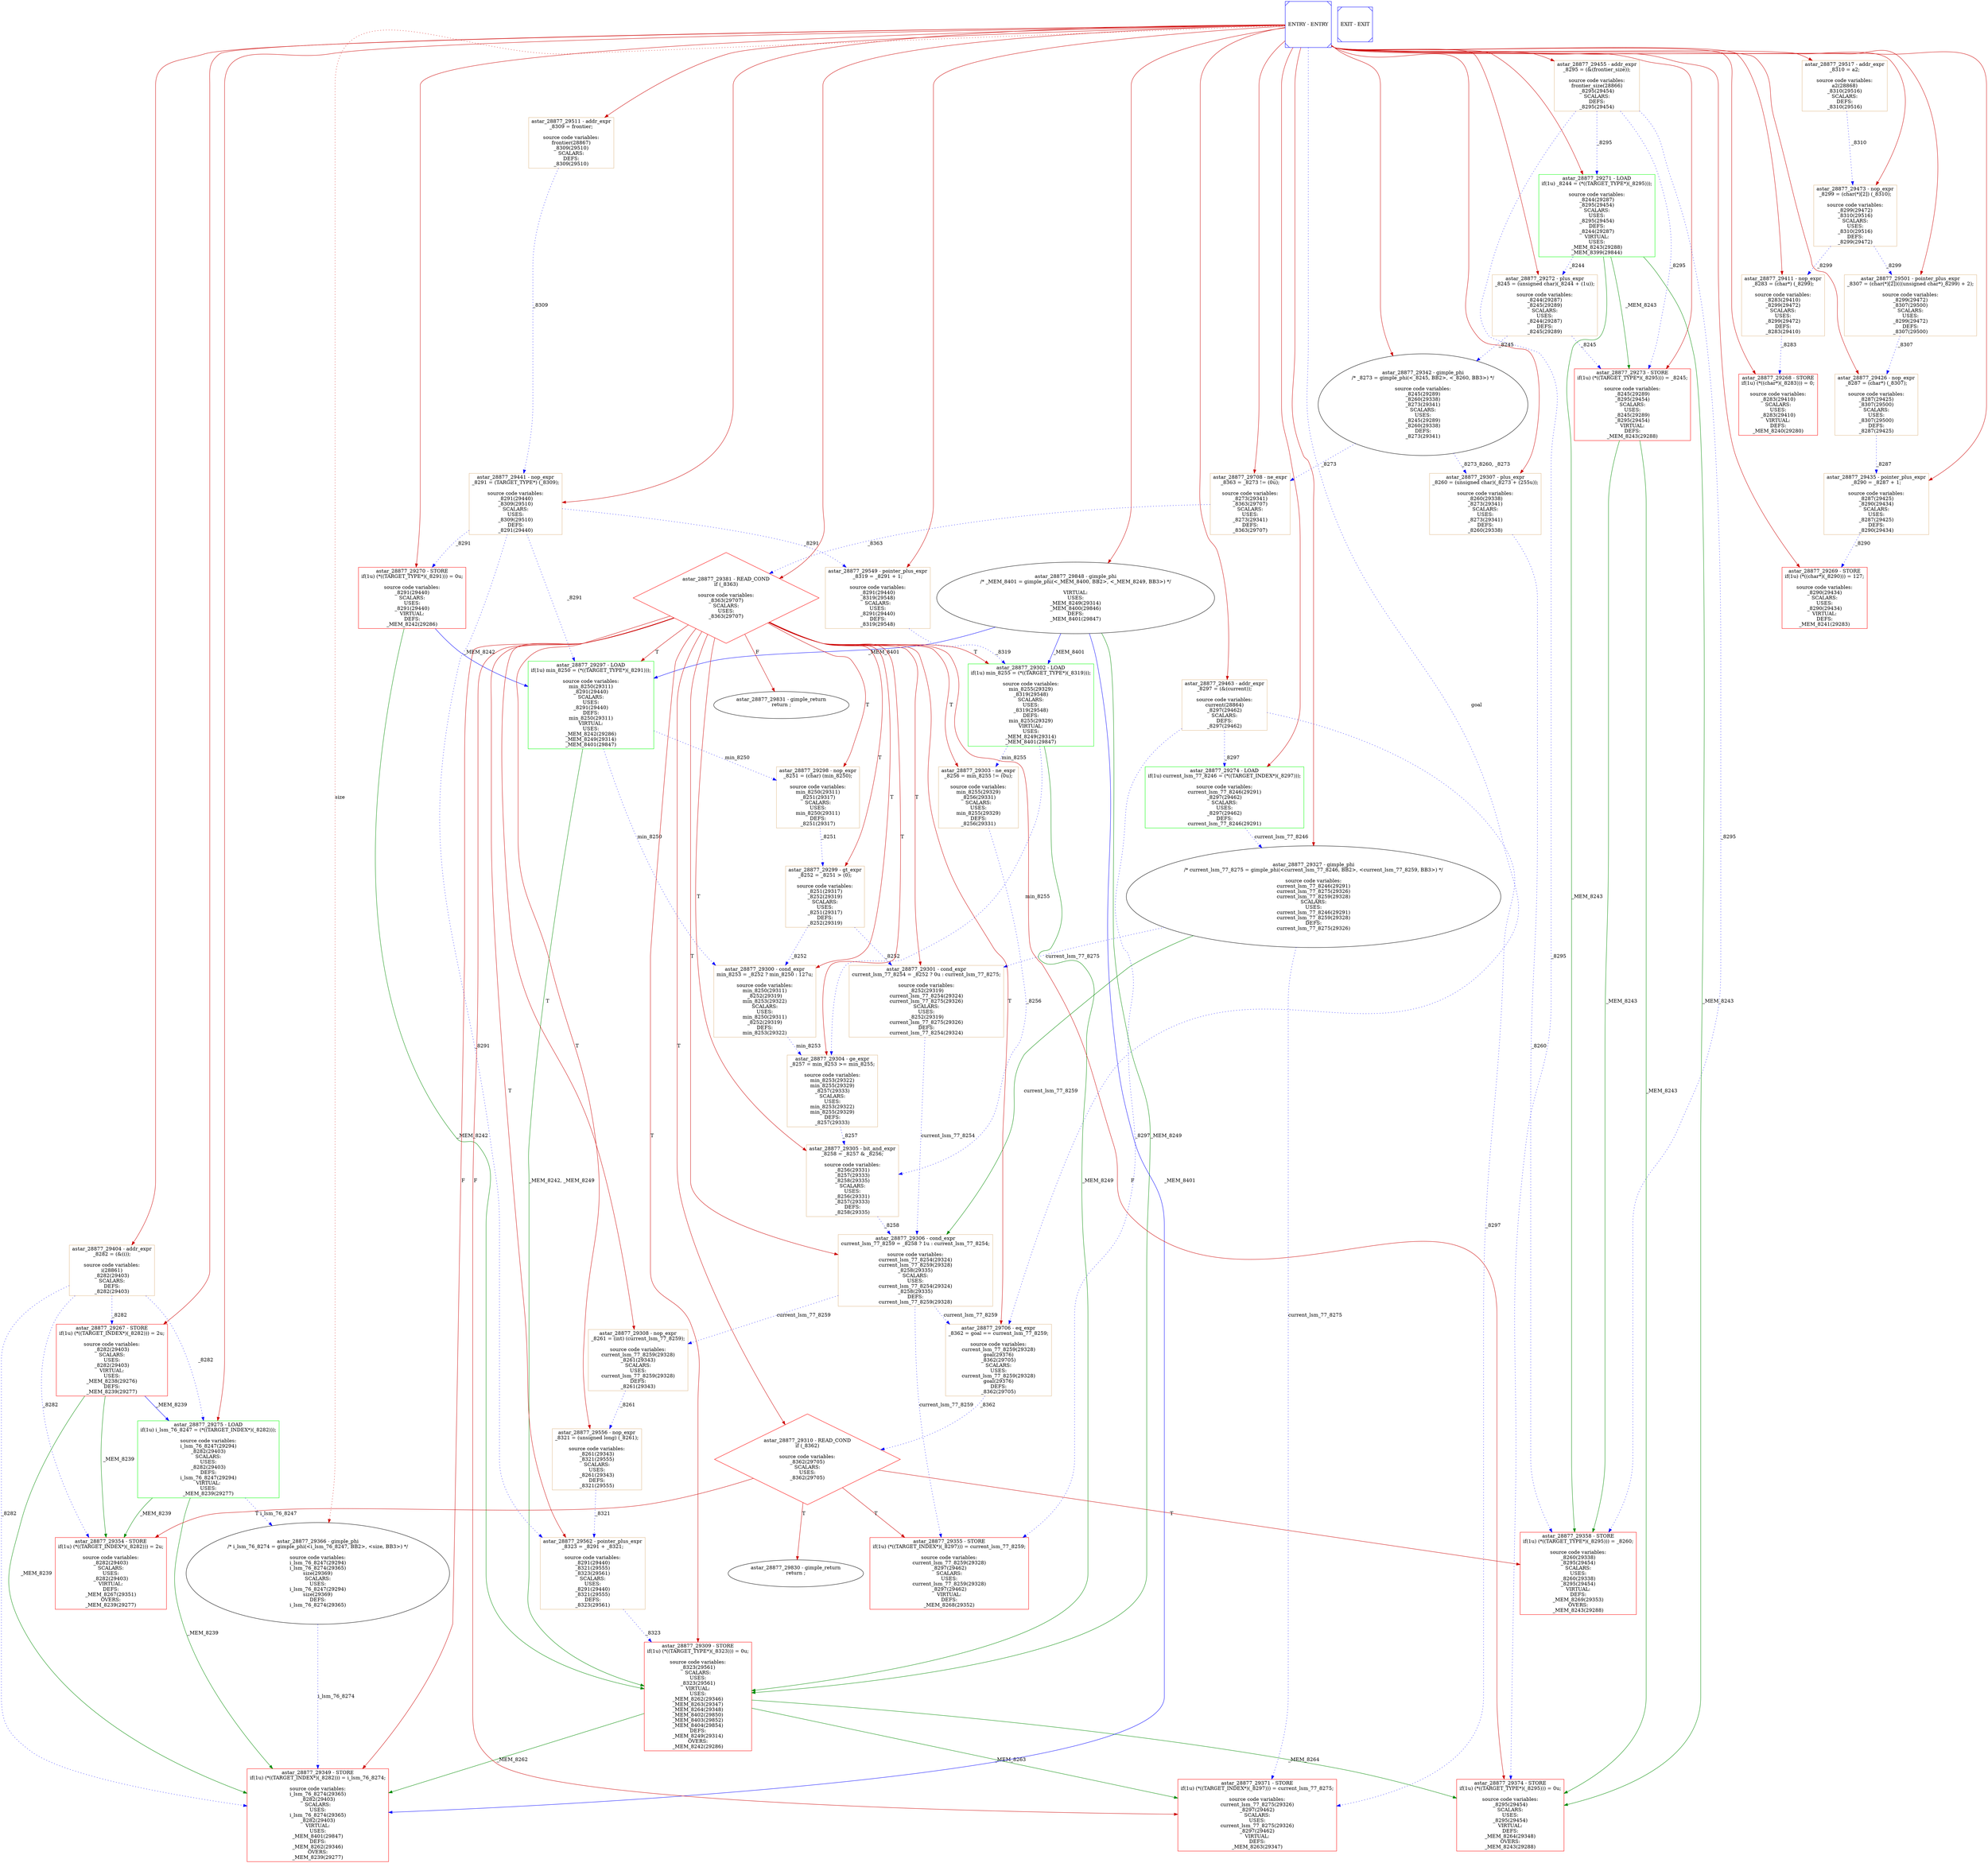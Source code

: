 digraph G {
0[color=blue,shape=Msquare,label="ENTRY - ENTRY"];
1[color=blue,shape=Msquare,label="EXIT - EXIT"];
2[color=burlywood,shape=box,label="astar_28877_29404 - addr_expr\n_8282 = (&(i));\n\nsource code variables:\ni(28861)\n_8282(29403)\nSCALARS:\nDEFS:\n_8282(29403)\n"];
3[color=red,shape=box,label="astar_28877_29267 - STORE\nif(1u) (*((TARGET_INDEX*)(_8282))) = 2u;\n\nsource code variables:\n_8282(29403)\nSCALARS:\nUSES:\n_8282(29403)\nVIRTUAL:\nUSES:\n_MEM_8238(29276)\nDEFS:\n_MEM_8239(29277)\n"];
4[color=burlywood,shape=box,label="astar_28877_29517 - addr_expr\n_8310 = a2;\n\nsource code variables:\na2(28868)\n_8310(29516)\nSCALARS:\nDEFS:\n_8310(29516)\n"];
5[color=burlywood,shape=box,label="astar_28877_29473 - nop_expr\n_8299 = (char(*)[2]) (_8310);\n\nsource code variables:\n_8299(29472)\n_8310(29516)\nSCALARS:\nUSES:\n_8310(29516)\nDEFS:\n_8299(29472)\n"];
6[color=burlywood,shape=box,label="astar_28877_29411 - nop_expr\n_8283 = (char*) (_8299);\n\nsource code variables:\n_8283(29410)\n_8299(29472)\nSCALARS:\nUSES:\n_8299(29472)\nDEFS:\n_8283(29410)\n"];
7[color=red,shape=box,label="astar_28877_29268 - STORE\nif(1u) (*((char*)(_8283))) = 0;\n\nsource code variables:\n_8283(29410)\nSCALARS:\nUSES:\n_8283(29410)\nVIRTUAL:\nDEFS:\n_MEM_8240(29280)\n"];
8[color=burlywood,shape=box,label="astar_28877_29501 - pointer_plus_expr\n_8307 = (char(*)[2])(((unsigned char*)_8299) + 2);\n\nsource code variables:\n_8299(29472)\n_8307(29500)\nSCALARS:\nUSES:\n_8299(29472)\nDEFS:\n_8307(29500)\n"];
9[color=burlywood,shape=box,label="astar_28877_29426 - nop_expr\n_8287 = (char*) (_8307);\n\nsource code variables:\n_8287(29425)\n_8307(29500)\nSCALARS:\nUSES:\n_8307(29500)\nDEFS:\n_8287(29425)\n"];
10[color=burlywood,shape=box,label="astar_28877_29435 - pointer_plus_expr\n_8290 = _8287 + 1;\n\nsource code variables:\n_8287(29425)\n_8290(29434)\nSCALARS:\nUSES:\n_8287(29425)\nDEFS:\n_8290(29434)\n"];
11[color=red,shape=box,label="astar_28877_29269 - STORE\nif(1u) (*((char*)(_8290))) = 127;\n\nsource code variables:\n_8290(29434)\nSCALARS:\nUSES:\n_8290(29434)\nVIRTUAL:\nDEFS:\n_MEM_8241(29283)\n"];
12[color=burlywood,shape=box,label="astar_28877_29511 - addr_expr\n_8309 = frontier;\n\nsource code variables:\nfrontier(28867)\n_8309(29510)\nSCALARS:\nDEFS:\n_8309(29510)\n"];
13[color=burlywood,shape=box,label="astar_28877_29441 - nop_expr\n_8291 = (TARGET_TYPE*) (_8309);\n\nsource code variables:\n_8291(29440)\n_8309(29510)\nSCALARS:\nUSES:\n_8309(29510)\nDEFS:\n_8291(29440)\n"];
14[color=red,shape=box,label="astar_28877_29270 - STORE\nif(1u) (*((TARGET_TYPE*)(_8291))) = 0u;\n\nsource code variables:\n_8291(29440)\nSCALARS:\nUSES:\n_8291(29440)\nVIRTUAL:\nDEFS:\n_MEM_8242(29286)\n"];
15[color=burlywood,shape=box,label="astar_28877_29455 - addr_expr\n_8295 = (&(frontier_size));\n\nsource code variables:\nfrontier_size(28866)\n_8295(29454)\nSCALARS:\nDEFS:\n_8295(29454)\n"];
16[color=green,shape=box,label="astar_28877_29271 - LOAD\nif(1u) _8244 = (*((TARGET_TYPE*)(_8295)));\n\nsource code variables:\n_8244(29287)\n_8295(29454)\nSCALARS:\nUSES:\n_8295(29454)\nDEFS:\n_8244(29287)\nVIRTUAL:\nUSES:\n_MEM_8243(29288)\n_MEM_8399(29844)\n"];
17[color=burlywood,shape=box,label="astar_28877_29272 - plus_expr\n_8245 = (unsigned char)(_8244 + (1u));\n\nsource code variables:\n_8244(29287)\n_8245(29289)\nSCALARS:\nUSES:\n_8244(29287)\nDEFS:\n_8245(29289)\n"];
18[color=red,shape=box,label="astar_28877_29273 - STORE\nif(1u) (*((TARGET_TYPE*)(_8295))) = _8245;\n\nsource code variables:\n_8245(29289)\n_8295(29454)\nSCALARS:\nUSES:\n_8245(29289)\n_8295(29454)\nVIRTUAL:\nDEFS:\n_MEM_8243(29288)\n"];
19[color=burlywood,shape=box,label="astar_28877_29463 - addr_expr\n_8297 = (&(current));\n\nsource code variables:\ncurrent(28864)\n_8297(29462)\nSCALARS:\nDEFS:\n_8297(29462)\n"];
20[color=green,shape=box,label="astar_28877_29274 - LOAD\nif(1u) current_lsm_77_8246 = (*((TARGET_INDEX*)(_8297)));\n\nsource code variables:\ncurrent_lsm_77_8246(29291)\n_8297(29462)\nSCALARS:\nUSES:\n_8297(29462)\nDEFS:\ncurrent_lsm_77_8246(29291)\n"];
21[color=green,shape=box,label="astar_28877_29275 - LOAD\nif(1u) i_lsm_76_8247 = (*((TARGET_INDEX*)(_8282)));\n\nsource code variables:\ni_lsm_76_8247(29294)\n_8282(29403)\nSCALARS:\nUSES:\n_8282(29403)\nDEFS:\ni_lsm_76_8247(29294)\nVIRTUAL:\nUSES:\n_MEM_8239(29277)\n"];
22[color=burlywood,shape=box,label="astar_28877_29549 - pointer_plus_expr\n_8319 = _8291 + 1;\n\nsource code variables:\n_8291(29440)\n_8319(29548)\nSCALARS:\nUSES:\n_8291(29440)\nDEFS:\n_8319(29548)\n"];
23[label="astar_28877_29342 - gimple_phi\n/* _8273 = gimple_phi(<_8245, BB2>, <_8260, BB3>) */\n\nsource code variables:\n_8245(29289)\n_8260(29338)\n_8273(29341)\nSCALARS:\nUSES:\n_8245(29289)\n_8260(29338)\nDEFS:\n_8273(29341)\n"];
24[color=green,shape=box,label="astar_28877_29297 - LOAD\nif(1u) min_8250 = (*((TARGET_TYPE*)(_8291)));\n\nsource code variables:\nmin_8250(29311)\n_8291(29440)\nSCALARS:\nUSES:\n_8291(29440)\nDEFS:\nmin_8250(29311)\nVIRTUAL:\nUSES:\n_MEM_8242(29286)\n_MEM_8249(29314)\n_MEM_8401(29847)\n"];
25[color=burlywood,shape=box,label="astar_28877_29298 - nop_expr\n_8251 = (char) (min_8250);\n\nsource code variables:\nmin_8250(29311)\n_8251(29317)\nSCALARS:\nUSES:\nmin_8250(29311)\nDEFS:\n_8251(29317)\n"];
26[color=burlywood,shape=box,label="astar_28877_29299 - gt_expr\n_8252 = _8251 > (0);\n\nsource code variables:\n_8251(29317)\n_8252(29319)\nSCALARS:\nUSES:\n_8251(29317)\nDEFS:\n_8252(29319)\n"];
27[color=burlywood,shape=box,label="astar_28877_29300 - cond_expr\nmin_8253 = _8252 ? min_8250 : 127u;\n\nsource code variables:\nmin_8250(29311)\n_8252(29319)\nmin_8253(29322)\nSCALARS:\nUSES:\nmin_8250(29311)\n_8252(29319)\nDEFS:\nmin_8253(29322)\n"];
28[color=burlywood,shape=box,label="astar_28877_29301 - cond_expr\ncurrent_lsm_77_8254 = _8252 ? 0u : current_lsm_77_8275;\n\nsource code variables:\n_8252(29319)\ncurrent_lsm_77_8254(29324)\ncurrent_lsm_77_8275(29326)\nSCALARS:\nUSES:\n_8252(29319)\ncurrent_lsm_77_8275(29326)\nDEFS:\ncurrent_lsm_77_8254(29324)\n"];
29[color=green,shape=box,label="astar_28877_29302 - LOAD\nif(1u) min_8255 = (*((TARGET_TYPE*)(_8319)));\n\nsource code variables:\nmin_8255(29329)\n_8319(29548)\nSCALARS:\nUSES:\n_8319(29548)\nDEFS:\nmin_8255(29329)\nVIRTUAL:\nUSES:\n_MEM_8249(29314)\n_MEM_8401(29847)\n"];
30[color=burlywood,shape=box,label="astar_28877_29303 - ne_expr\n_8256 = min_8255 != (0u);\n\nsource code variables:\nmin_8255(29329)\n_8256(29331)\nSCALARS:\nUSES:\nmin_8255(29329)\nDEFS:\n_8256(29331)\n"];
31[color=burlywood,shape=box,label="astar_28877_29304 - ge_expr\n_8257 = min_8253 >= min_8255;\n\nsource code variables:\nmin_8253(29322)\nmin_8255(29329)\n_8257(29333)\nSCALARS:\nUSES:\nmin_8253(29322)\nmin_8255(29329)\nDEFS:\n_8257(29333)\n"];
32[color=burlywood,shape=box,label="astar_28877_29305 - bit_and_expr\n_8258 = _8257 & _8256;\n\nsource code variables:\n_8256(29331)\n_8257(29333)\n_8258(29335)\nSCALARS:\nUSES:\n_8256(29331)\n_8257(29333)\nDEFS:\n_8258(29335)\n"];
33[color=burlywood,shape=box,label="astar_28877_29306 - cond_expr\ncurrent_lsm_77_8259 = _8258 ? 1u : current_lsm_77_8254;\n\nsource code variables:\ncurrent_lsm_77_8254(29324)\ncurrent_lsm_77_8259(29328)\n_8258(29335)\nSCALARS:\nUSES:\ncurrent_lsm_77_8254(29324)\n_8258(29335)\nDEFS:\ncurrent_lsm_77_8259(29328)\n"];
34[color=burlywood,shape=box,label="astar_28877_29308 - nop_expr\n_8261 = (int) (current_lsm_77_8259);\n\nsource code variables:\ncurrent_lsm_77_8259(29328)\n_8261(29343)\nSCALARS:\nUSES:\ncurrent_lsm_77_8259(29328)\nDEFS:\n_8261(29343)\n"];
35[color=burlywood,shape=box,label="astar_28877_29556 - nop_expr\n_8321 = (unsigned long) (_8261);\n\nsource code variables:\n_8261(29343)\n_8321(29555)\nSCALARS:\nUSES:\n_8261(29343)\nDEFS:\n_8321(29555)\n"];
36[color=burlywood,shape=box,label="astar_28877_29562 - pointer_plus_expr\n_8323 = _8291 + _8321;\n\nsource code variables:\n_8291(29440)\n_8321(29555)\n_8323(29561)\nSCALARS:\nUSES:\n_8291(29440)\n_8321(29555)\nDEFS:\n_8323(29561)\n"];
37[color=red,shape=box,label="astar_28877_29309 - STORE\nif(1u) (*((TARGET_TYPE*)(_8323))) = 0u;\n\nsource code variables:\n_8323(29561)\nSCALARS:\nUSES:\n_8323(29561)\nVIRTUAL:\nUSES:\n_MEM_8262(29346)\n_MEM_8263(29347)\n_MEM_8264(29348)\n_MEM_8402(29850)\n_MEM_8403(29852)\n_MEM_8404(29854)\nDEFS:\n_MEM_8249(29314)\nOVERS:\n_MEM_8242(29286)\n"];
38[color=burlywood,shape=box,label="astar_28877_29706 - eq_expr\n_8362 = goal == current_lsm_77_8259;\n\nsource code variables:\ncurrent_lsm_77_8259(29328)\ngoal(29376)\n_8362(29705)\nSCALARS:\nUSES:\ncurrent_lsm_77_8259(29328)\ngoal(29376)\nDEFS:\n_8362(29705)\n"];
39[color=red,shape=diamond,label="astar_28877_29310 - READ_COND\nif (_8362)\n\nsource code variables:\n_8362(29705)\nSCALARS:\nUSES:\n_8362(29705)\n"];
40[color=red,shape=box,label="astar_28877_29354 - STORE\nif(1u) (*((TARGET_INDEX*)(_8282))) = 2u;\n\nsource code variables:\n_8282(29403)\nSCALARS:\nUSES:\n_8282(29403)\nVIRTUAL:\nDEFS:\n_MEM_8267(29351)\nOVERS:\n_MEM_8239(29277)\n"];
41[color=red,shape=box,label="astar_28877_29355 - STORE\nif(1u) (*((TARGET_INDEX*)(_8297))) = current_lsm_77_8259;\n\nsource code variables:\ncurrent_lsm_77_8259(29328)\n_8297(29462)\nSCALARS:\nUSES:\ncurrent_lsm_77_8259(29328)\n_8297(29462)\nVIRTUAL:\nDEFS:\n_MEM_8268(29352)\n"];
42[color=red,shape=box,label="astar_28877_29358 - STORE\nif(1u) (*((TARGET_TYPE*)(_8295))) = _8260;\n\nsource code variables:\n_8260(29338)\n_8295(29454)\nSCALARS:\nUSES:\n_8260(29338)\n_8295(29454)\nVIRTUAL:\nDEFS:\n_MEM_8269(29353)\nOVERS:\n_MEM_8243(29288)\n"];
43[label="astar_28877_29830 - gimple_return\nreturn ;\n\n"];
44[label="astar_28877_29366 - gimple_phi\n/* i_lsm_76_8274 = gimple_phi(<i_lsm_76_8247, BB2>, <size, BB3>) */\n\nsource code variables:\ni_lsm_76_8247(29294)\ni_lsm_76_8274(29365)\nsize(29369)\nSCALARS:\nUSES:\ni_lsm_76_8247(29294)\nsize(29369)\nDEFS:\ni_lsm_76_8274(29365)\n"];
45[label="astar_28877_29327 - gimple_phi\n/* current_lsm_77_8275 = gimple_phi(<current_lsm_77_8246, BB2>, <current_lsm_77_8259, BB3>) */\n\nsource code variables:\ncurrent_lsm_77_8246(29291)\ncurrent_lsm_77_8275(29326)\ncurrent_lsm_77_8259(29328)\nSCALARS:\nUSES:\ncurrent_lsm_77_8246(29291)\ncurrent_lsm_77_8259(29328)\nDEFS:\ncurrent_lsm_77_8275(29326)\n"];
46[label="astar_28877_29848 - gimple_phi\n/* _MEM_8401 = gimple_phi(<_MEM_8400, BB2>, <_MEM_8249, BB3>) */\n\nVIRTUAL:\nUSES:\n_MEM_8249(29314)\n_MEM_8400(29846)\nDEFS:\n_MEM_8401(29847)\n"];
47[color=burlywood,shape=box,label="astar_28877_29708 - ne_expr\n_8363 = _8273 != (0u);\n\nsource code variables:\n_8273(29341)\n_8363(29707)\nSCALARS:\nUSES:\n_8273(29341)\nDEFS:\n_8363(29707)\n"];
48[color=burlywood,shape=box,label="astar_28877_29307 - plus_expr\n_8260 = (unsigned char)(_8273 + (255u));\n\nsource code variables:\n_8260(29338)\n_8273(29341)\nSCALARS:\nUSES:\n_8273(29341)\nDEFS:\n_8260(29338)\n"];
49[color=red,shape=diamond,label="astar_28877_29381 - READ_COND\nif (_8363)\n\nsource code variables:\n_8363(29707)\nSCALARS:\nUSES:\n_8363(29707)\n"];
50[color=red,shape=box,label="astar_28877_29349 - STORE\nif(1u) (*((TARGET_INDEX*)(_8282))) = i_lsm_76_8274;\n\nsource code variables:\ni_lsm_76_8274(29365)\n_8282(29403)\nSCALARS:\nUSES:\ni_lsm_76_8274(29365)\n_8282(29403)\nVIRTUAL:\nUSES:\n_MEM_8401(29847)\nDEFS:\n_MEM_8262(29346)\nOVERS:\n_MEM_8239(29277)\n"];
51[color=red,shape=box,label="astar_28877_29371 - STORE\nif(1u) (*((TARGET_INDEX*)(_8297))) = current_lsm_77_8275;\n\nsource code variables:\ncurrent_lsm_77_8275(29326)\n_8297(29462)\nSCALARS:\nUSES:\ncurrent_lsm_77_8275(29326)\n_8297(29462)\nVIRTUAL:\nDEFS:\n_MEM_8263(29347)\n"];
52[color=red,shape=box,label="astar_28877_29374 - STORE\nif(1u) (*((TARGET_TYPE*)(_8295))) = 0u;\n\nsource code variables:\n_8295(29454)\nSCALARS:\nUSES:\n_8295(29454)\nVIRTUAL:\nDEFS:\n_MEM_8264(29348)\nOVERS:\n_MEM_8243(29288)\n"];
53[label="astar_28877_29831 - gimple_return\nreturn ;\n\n"];
0->2 [color=red3,label=""];
2->3 [color=blue, style=dotted,label="_8282"];
4->5 [color=blue, style=dotted,label="_8310"];
5->6 [color=blue, style=dotted,label="_8299"];
6->7 [color=blue, style=dotted,label="_8283"];
8->9 [color=blue, style=dotted,label="_8307"];
9->10 [color=blue, style=dotted,label="_8287"];
10->11 [color=blue, style=dotted,label="_8290"];
12->13 [color=blue, style=dotted,label="_8309"];
13->14 [color=blue, style=dotted,label="_8291"];
15->16 [color=blue, style=dotted,label="_8295"];
16->17 [color=blue, style=dotted,label="_8244"];
17->18 [color=blue, style=dotted,label="_8245"];
19->20 [color=blue, style=dotted,label="_8297"];
24->25 [color=blue, style=dotted,label="min_8250"];
25->26 [color=blue, style=dotted,label="_8251"];
26->27 [color=blue, style=dotted,label="_8252"];
29->30 [color=blue, style=dotted,label="min_8255"];
31->32 [color=blue, style=dotted,label="_8257"];
32->33 [color=blue, style=dotted,label="_8258"];
33->34 [color=blue, style=dotted,label="current_lsm_77_8259"];
34->35 [color=blue, style=dotted,label="_8261"];
35->36 [color=blue, style=dotted,label="_8321"];
36->37 [color=blue, style=dotted,label="_8323"];
38->39 [color=blue, style=dotted,label="_8362"];
39->40 [color=red3,label="T"];
49->24 [color=red3,label="T"];
49->50 [color=red3,label="F"];
0->3 [color=red3,label=""];
0->4 [color=red3,label=""];
0->5 [color=red3,label=""];
0->6 [color=red3,label=""];
0->7 [color=red3,label=""];
0->8 [color=red3,label=""];
0->9 [color=red3,label=""];
0->10 [color=red3,label=""];
0->11 [color=red3,label=""];
0->12 [color=red3,label=""];
0->13 [color=red3,label=""];
0->14 [color=red3,label=""];
0->15 [color=red3,label=""];
0->16 [color=red3,label=""];
0->17 [color=red3,label=""];
0->18 [color=red3,label=""];
0->19 [color=red3,label=""];
0->20 [color=red3,label=""];
0->21 [color=red3,label=""];
0->22 [color=red3,label=""];
39->41 [color=red3,label="T"];
39->42 [color=red3,label="T"];
39->43 [color=red3,label="T"];
49->25 [color=red3,label="T"];
49->26 [color=red3,label="T"];
49->27 [color=red3,label="T"];
49->28 [color=red3,label="T"];
49->29 [color=red3,label="T"];
49->30 [color=red3,label="T"];
49->31 [color=red3,label="T"];
49->32 [color=red3,label="T"];
49->33 [color=red3,label="T"];
49->34 [color=red3,label="T"];
49->35 [color=red3,label="T"];
49->36 [color=red3,label="T"];
49->37 [color=red3,label="T"];
49->38 [color=red3,label="T"];
49->39 [color=red3,label="T"];
49->51 [color=red3,label="F"];
49->52 [color=red3,label="F"];
49->53 [color=red3,label="F"];
0->23 [color=red3,label=""];
0->44 [color=red3,style=dotted,label="size"];
0->45 [color=red3,label=""];
0->46 [color=red3,label=""];
0->47 [color=red3,label=""];
0->48 [color=red3,label=""];
0->49 [color=red3,label=""];
5->8 [color=blue, style=dotted,label="_8299"];
15->18 [color=blue, style=dotted,label="_8295"];
2->21 [color=blue, style=dotted,label="_8282"];
13->22 [color=blue, style=dotted,label="_8291"];
17->23 [color=blue, style=dotted,label="_8245"];
23->48 [color=blue, style=dotted,label="_8273_8260, _8273"];
13->24 [color=blue, style=dotted,label="_8291"];
24->27 [color=blue, style=dotted,label="min_8250"];
26->28 [color=blue, style=dotted,label="_8252"];
45->28 [color=blue, style=dotted,label="current_lsm_77_8275"];
22->29 [color=blue, style=dotted,label="_8319"];
27->31 [color=blue, style=dotted,label="min_8253"];
29->31 [color=blue, style=dotted,label="min_8255"];
30->32 [color=blue, style=dotted,label="_8256"];
28->33 [color=blue, style=dotted,label="current_lsm_77_8254"];
13->36 [color=blue, style=dotted,label="_8291"];
33->38 [color=blue, style=dotted,label="current_lsm_77_8259"];
0->38 [color=blue, style=dotted,label="goal"];
2->40 [color=blue, style=dotted,label="_8282"];
33->41 [color=blue, style=dotted,label="current_lsm_77_8259"];
19->41 [color=blue, style=dotted,label="_8297"];
48->42 [color=blue, style=dotted,label="_8260"];
15->42 [color=blue, style=dotted,label="_8295"];
21->44 [color=blue, style=dotted,label="i_lsm_76_8247"];
20->45 [color=blue, style=dotted,label="current_lsm_77_8246"];
45->33 [color=green4,label="current_lsm_77_8259"];
23->47 [color=blue, style=dotted,label="_8273"];
47->49 [color=blue, style=dotted,label="_8363"];
44->50 [color=blue, style=dotted,label="i_lsm_76_8274"];
2->50 [color=blue, style=dotted,label="_8282"];
45->51 [color=blue, style=dotted,label="current_lsm_77_8275"];
19->51 [color=blue, style=dotted,label="_8297"];
15->52 [color=blue, style=dotted,label="_8295"];
16->18 [color=green4,label="_MEM_8243"];
16->42 [color=green4,label="_MEM_8243"];
16->52 [color=green4,label="_MEM_8243"];
3->21 [color=blue,label="_MEM_8239"];
21->40 [color=green4,label="_MEM_8239"];
21->50 [color=green4,label="_MEM_8239"];
14->24 [color=blue,label="_MEM_8242"];
24->37 [color=green4,label="_MEM_8242, _MEM_8249"];
46->24 [color=blue,label="_MEM_8401"];
29->37 [color=green4,label="_MEM_8249"];
46->29 [color=blue,label="_MEM_8401"];
37->50 [color=green4,label="_MEM_8262"];
37->51 [color=green4,label="_MEM_8263"];
37->52 [color=green4,label="_MEM_8264"];
14->37 [color=green4,label="_MEM_8242"];
3->40 [color=green4,label="_MEM_8239"];
18->42 [color=green4,label="_MEM_8243"];
46->37 [color=green4,label="_MEM_8249"];
46->50 [color=blue,label="_MEM_8401"];
3->50 [color=green4,label="_MEM_8239"];
18->52 [color=green4,label="_MEM_8243"];
}
